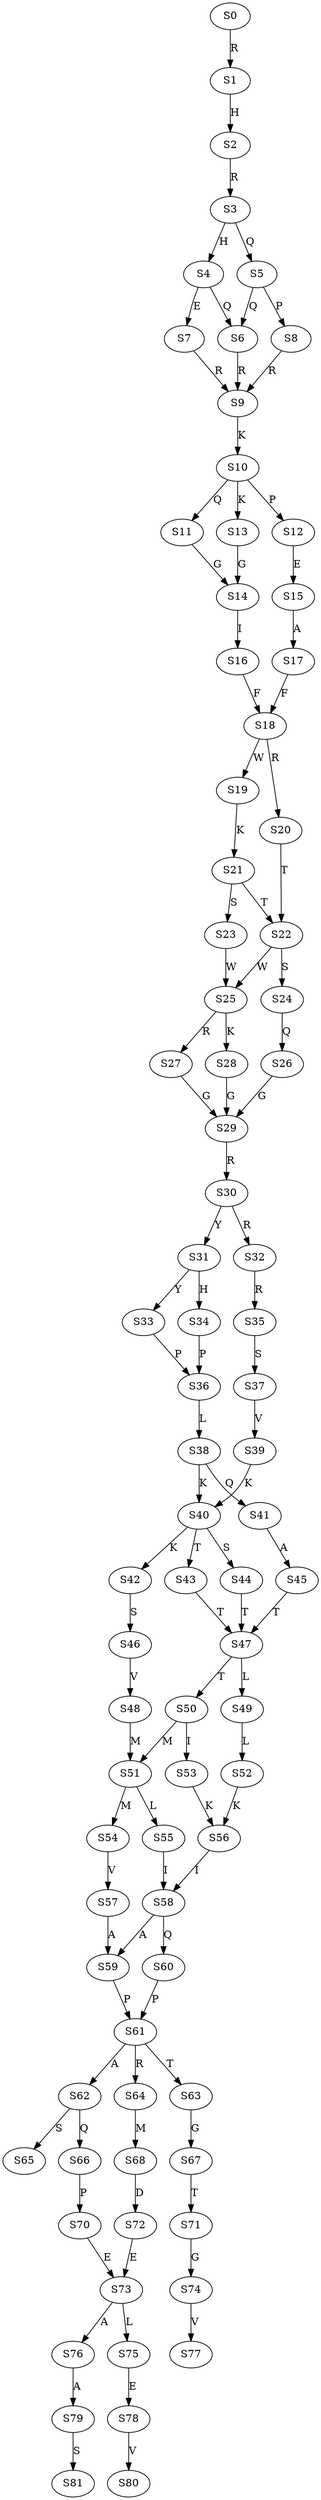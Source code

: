 strict digraph  {
	S0 -> S1 [ label = R ];
	S1 -> S2 [ label = H ];
	S2 -> S3 [ label = R ];
	S3 -> S4 [ label = H ];
	S3 -> S5 [ label = Q ];
	S4 -> S6 [ label = Q ];
	S4 -> S7 [ label = E ];
	S5 -> S8 [ label = P ];
	S5 -> S6 [ label = Q ];
	S6 -> S9 [ label = R ];
	S7 -> S9 [ label = R ];
	S8 -> S9 [ label = R ];
	S9 -> S10 [ label = K ];
	S10 -> S11 [ label = Q ];
	S10 -> S12 [ label = P ];
	S10 -> S13 [ label = K ];
	S11 -> S14 [ label = G ];
	S12 -> S15 [ label = E ];
	S13 -> S14 [ label = G ];
	S14 -> S16 [ label = I ];
	S15 -> S17 [ label = A ];
	S16 -> S18 [ label = F ];
	S17 -> S18 [ label = F ];
	S18 -> S19 [ label = W ];
	S18 -> S20 [ label = R ];
	S19 -> S21 [ label = K ];
	S20 -> S22 [ label = T ];
	S21 -> S23 [ label = S ];
	S21 -> S22 [ label = T ];
	S22 -> S24 [ label = S ];
	S22 -> S25 [ label = W ];
	S23 -> S25 [ label = W ];
	S24 -> S26 [ label = Q ];
	S25 -> S27 [ label = R ];
	S25 -> S28 [ label = K ];
	S26 -> S29 [ label = G ];
	S27 -> S29 [ label = G ];
	S28 -> S29 [ label = G ];
	S29 -> S30 [ label = R ];
	S30 -> S31 [ label = Y ];
	S30 -> S32 [ label = R ];
	S31 -> S33 [ label = Y ];
	S31 -> S34 [ label = H ];
	S32 -> S35 [ label = R ];
	S33 -> S36 [ label = P ];
	S34 -> S36 [ label = P ];
	S35 -> S37 [ label = S ];
	S36 -> S38 [ label = L ];
	S37 -> S39 [ label = V ];
	S38 -> S40 [ label = K ];
	S38 -> S41 [ label = Q ];
	S39 -> S40 [ label = K ];
	S40 -> S42 [ label = K ];
	S40 -> S43 [ label = T ];
	S40 -> S44 [ label = S ];
	S41 -> S45 [ label = A ];
	S42 -> S46 [ label = S ];
	S43 -> S47 [ label = T ];
	S44 -> S47 [ label = T ];
	S45 -> S47 [ label = T ];
	S46 -> S48 [ label = V ];
	S47 -> S49 [ label = L ];
	S47 -> S50 [ label = T ];
	S48 -> S51 [ label = M ];
	S49 -> S52 [ label = L ];
	S50 -> S53 [ label = I ];
	S50 -> S51 [ label = M ];
	S51 -> S54 [ label = M ];
	S51 -> S55 [ label = L ];
	S52 -> S56 [ label = K ];
	S53 -> S56 [ label = K ];
	S54 -> S57 [ label = V ];
	S55 -> S58 [ label = I ];
	S56 -> S58 [ label = I ];
	S57 -> S59 [ label = A ];
	S58 -> S59 [ label = A ];
	S58 -> S60 [ label = Q ];
	S59 -> S61 [ label = P ];
	S60 -> S61 [ label = P ];
	S61 -> S62 [ label = A ];
	S61 -> S63 [ label = T ];
	S61 -> S64 [ label = R ];
	S62 -> S65 [ label = S ];
	S62 -> S66 [ label = Q ];
	S63 -> S67 [ label = G ];
	S64 -> S68 [ label = M ];
	S66 -> S70 [ label = P ];
	S67 -> S71 [ label = T ];
	S68 -> S72 [ label = D ];
	S70 -> S73 [ label = E ];
	S71 -> S74 [ label = G ];
	S72 -> S73 [ label = E ];
	S73 -> S75 [ label = L ];
	S73 -> S76 [ label = A ];
	S74 -> S77 [ label = V ];
	S75 -> S78 [ label = E ];
	S76 -> S79 [ label = A ];
	S78 -> S80 [ label = V ];
	S79 -> S81 [ label = S ];
}
